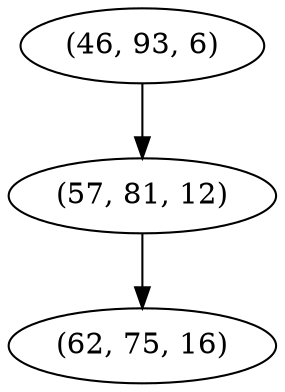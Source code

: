 digraph tree {
    "(46, 93, 6)";
    "(57, 81, 12)";
    "(62, 75, 16)";
    "(46, 93, 6)" -> "(57, 81, 12)";
    "(57, 81, 12)" -> "(62, 75, 16)";
}
